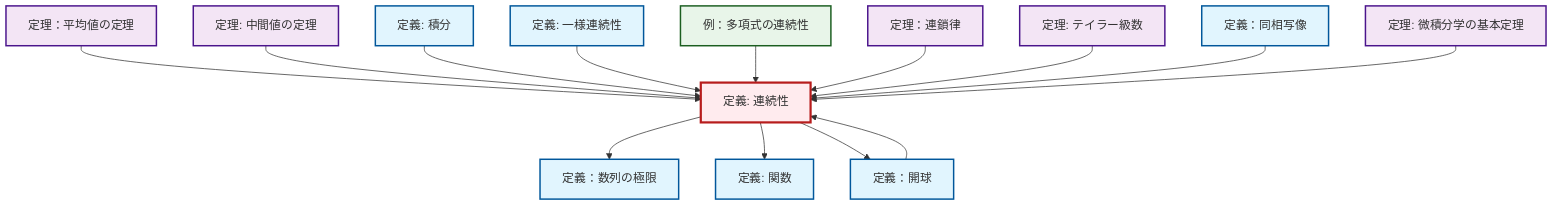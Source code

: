 graph TD
    classDef definition fill:#e1f5fe,stroke:#01579b,stroke-width:2px
    classDef theorem fill:#f3e5f5,stroke:#4a148c,stroke-width:2px
    classDef axiom fill:#fff3e0,stroke:#e65100,stroke-width:2px
    classDef example fill:#e8f5e9,stroke:#1b5e20,stroke-width:2px
    classDef current fill:#ffebee,stroke:#b71c1c,stroke-width:3px
    thm-mean-value["定理：平均値の定理"]:::theorem
    def-function["定義: 関数"]:::definition
    def-integral["定義: 積分"]:::definition
    thm-chain-rule["定理：連鎖律"]:::theorem
    def-continuity["定義: 連続性"]:::definition
    def-open-ball["定義：開球"]:::definition
    ex-polynomial-continuity["例：多項式の連続性"]:::example
    def-homeomorphism["定義：同相写像"]:::definition
    def-limit["定義：数列の極限"]:::definition
    def-uniform-continuity["定義: 一様連続性"]:::definition
    thm-taylor-series["定理: テイラー級数"]:::theorem
    thm-fundamental-calculus["定理: 微積分学の基本定理"]:::theorem
    thm-intermediate-value["定理: 中間値の定理"]:::theorem
    thm-mean-value --> def-continuity
    def-continuity --> def-limit
    def-open-ball --> def-continuity
    thm-intermediate-value --> def-continuity
    def-integral --> def-continuity
    def-uniform-continuity --> def-continuity
    def-continuity --> def-function
    ex-polynomial-continuity --> def-continuity
    def-continuity --> def-open-ball
    thm-chain-rule --> def-continuity
    thm-taylor-series --> def-continuity
    def-homeomorphism --> def-continuity
    thm-fundamental-calculus --> def-continuity
    class def-continuity current